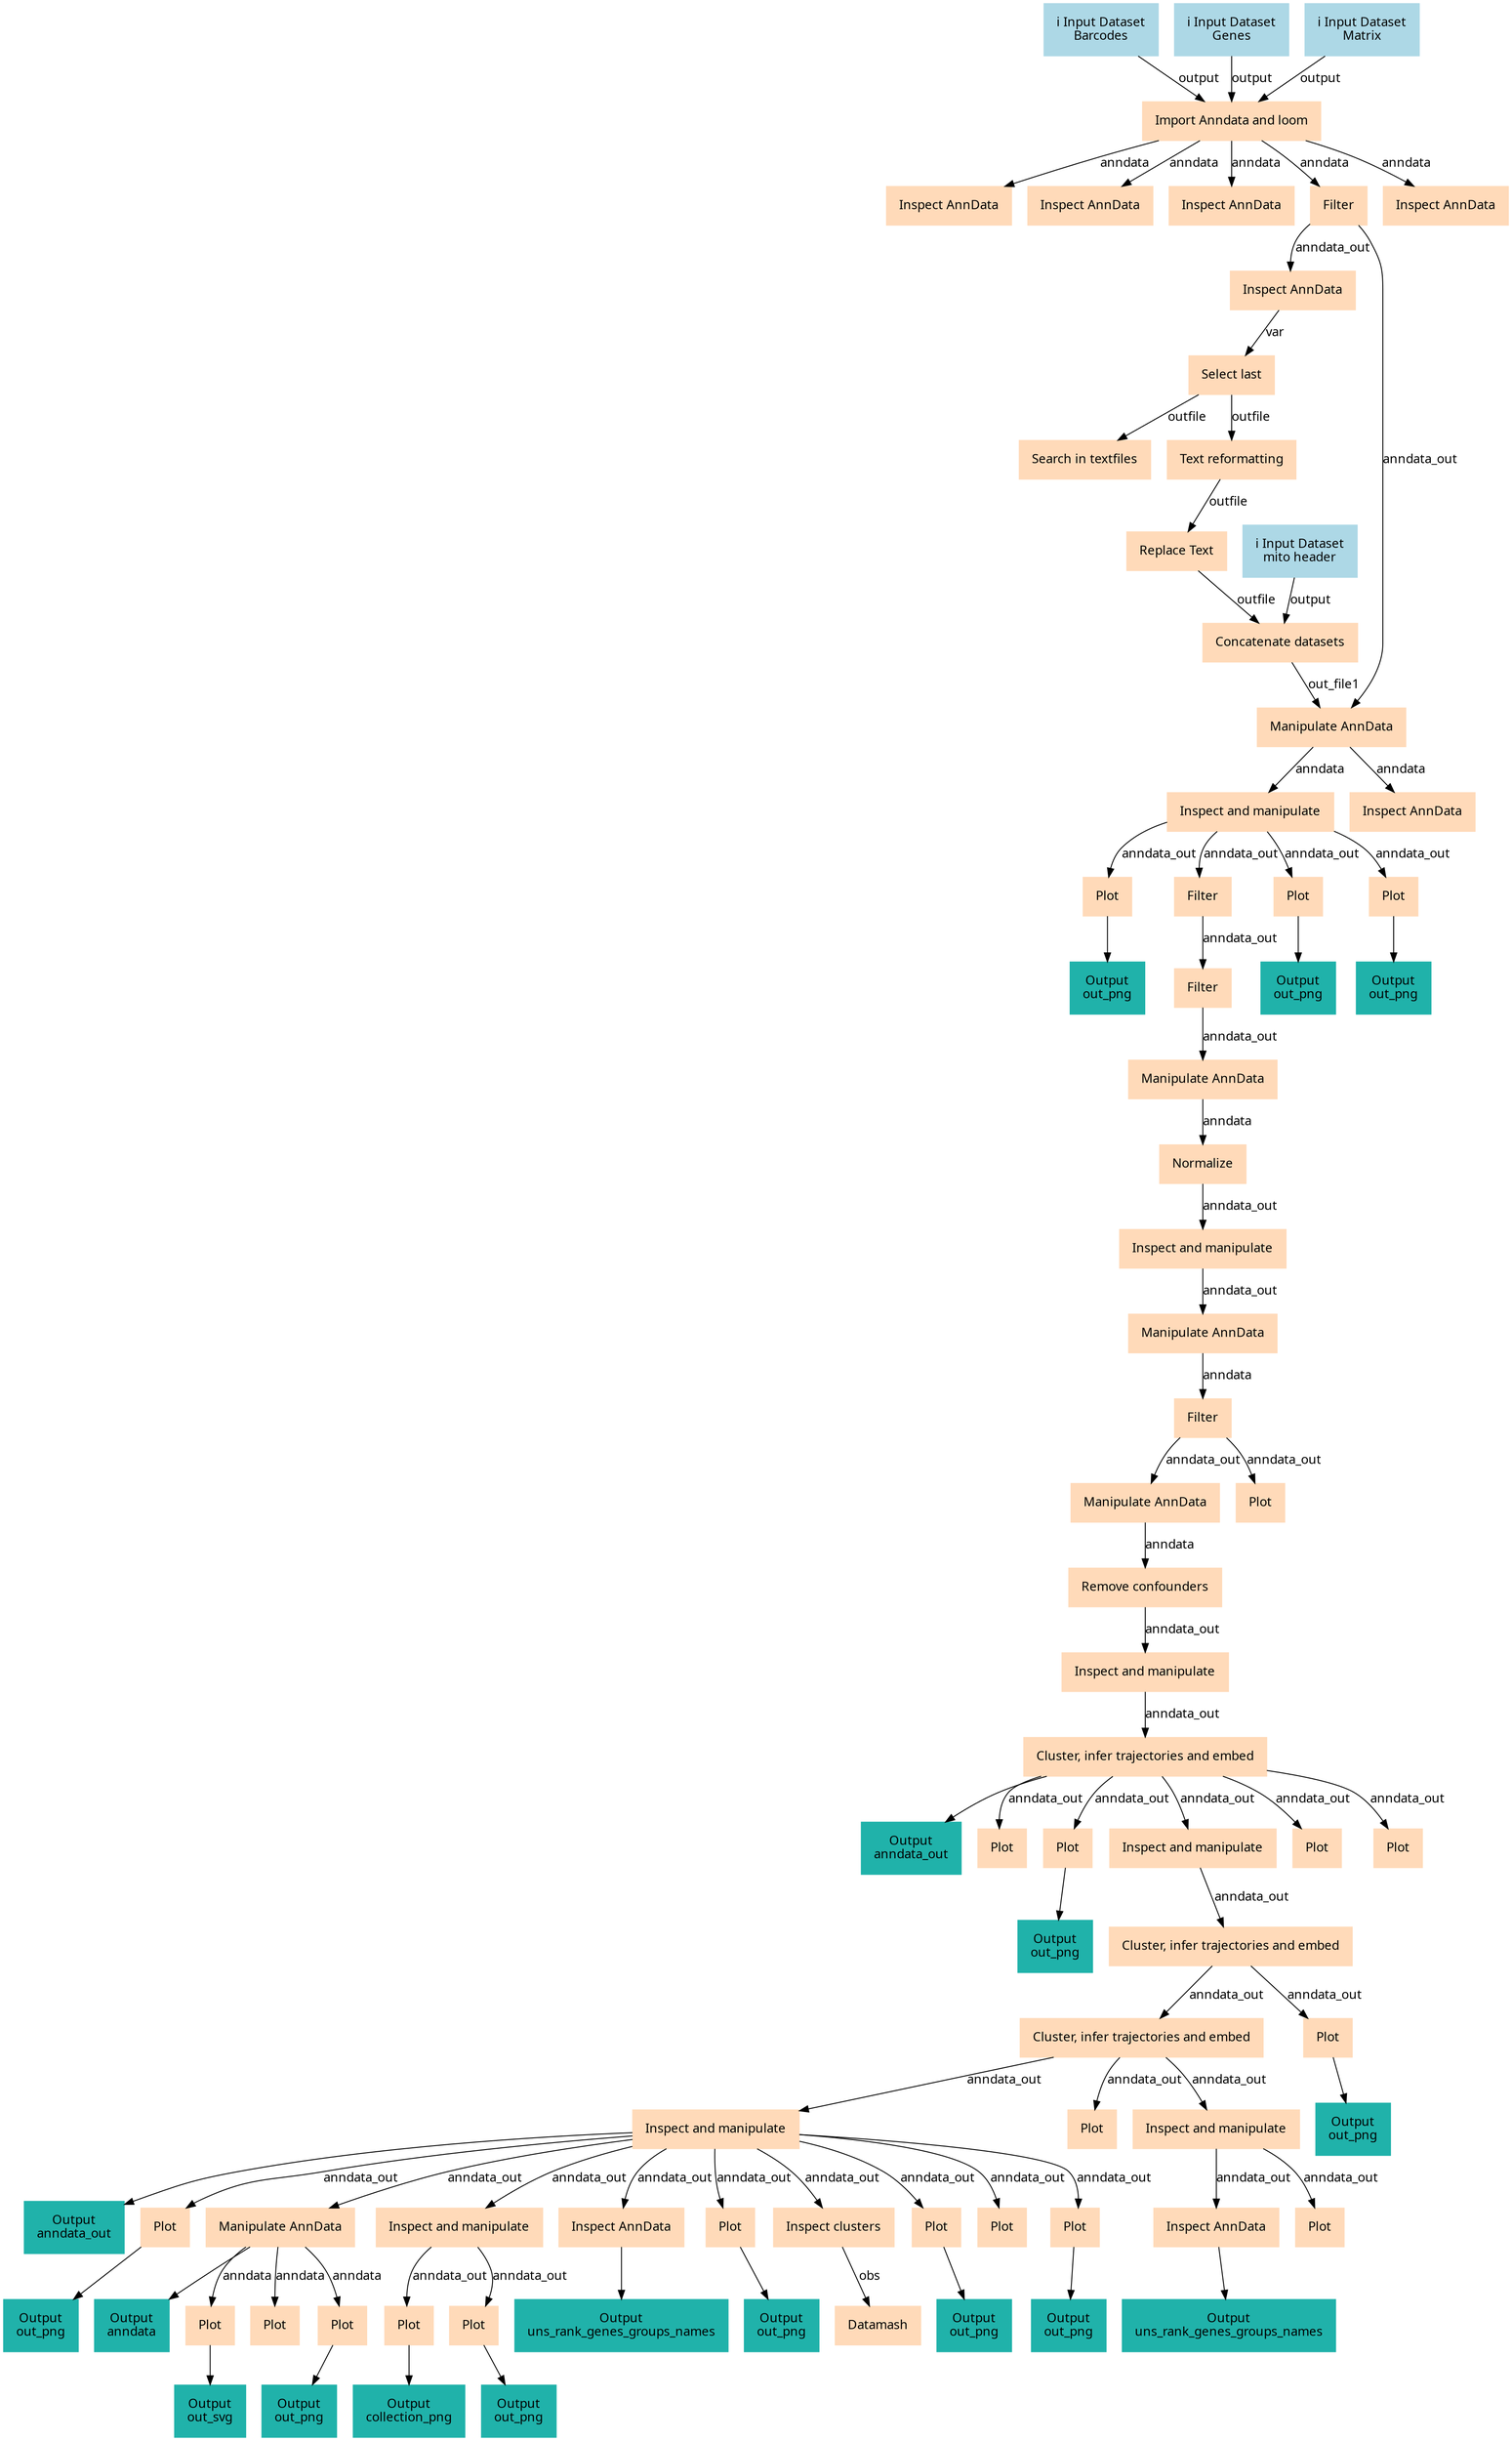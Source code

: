 digraph main {
  node [fontname="Atkinson Hyperlegible", shape=box, color=white,style=filled,color=peachpuff,margin="0.2,0.2"];
  edge [fontname="Atkinson Hyperlegible"];
  0[color=lightblue,label="ℹ️ Input Dataset\nBarcodes"]
  1[color=lightblue,label="ℹ️ Input Dataset\nGenes"]
  2[color=lightblue,label="ℹ️ Input Dataset\nMatrix"]
  3[color=lightblue,label="ℹ️ Input Dataset\nmito header"]
  4[label="Import Anndata and loom"]
  2 -> 4 [label="output"]
  0 -> 4 [label="output"]
  1 -> 4 [label="output"]
  5[label="Inspect AnnData"]
  4 -> 5 [label="anndata"]
  6[label="Inspect AnnData"]
  4 -> 6 [label="anndata"]
  7[label="Inspect AnnData"]
  4 -> 7 [label="anndata"]
  8[label="Filter"]
  4 -> 8 [label="anndata"]
  9[label="Inspect AnnData"]
  4 -> 9 [label="anndata"]
  10[label="Inspect AnnData"]
  8 -> 10 [label="anndata_out"]
  11[label="Select last"]
  10 -> 11 [label="var"]
  12[label="Text reformatting"]
  11 -> 12 [label="outfile"]
  13[label="Search in textfiles"]
  11 -> 13 [label="outfile"]
  14[label="Replace Text"]
  12 -> 14 [label="outfile"]
  15[label="Concatenate datasets"]
  3 -> 15 [label="output"]
  14 -> 15 [label="outfile"]
  16[label="Manipulate AnnData"]
  8 -> 16 [label="anndata_out"]
  15 -> 16 [label="out_file1"]
  17[label="Inspect and manipulate"]
  16 -> 17 [label="anndata"]
  18[label="Inspect AnnData"]
  16 -> 18 [label="anndata"]
  19[label="Plot"]
  17 -> 19 [label="anndata_out"]
  k4ab8b8104e7946b2b74074e267f5e209[color=lightseagreen,label="Output\nout_png"]
  19 -> k4ab8b8104e7946b2b74074e267f5e209
  20[label="Filter"]
  17 -> 20 [label="anndata_out"]
  21[label="Plot"]
  17 -> 21 [label="anndata_out"]
  k02478047eb044a4eb1fff3cb3c7673d5[color=lightseagreen,label="Output\nout_png"]
  21 -> k02478047eb044a4eb1fff3cb3c7673d5
  22[label="Plot"]
  17 -> 22 [label="anndata_out"]
  k3eb66a4a79fe43a3889bd43daeae5e17[color=lightseagreen,label="Output\nout_png"]
  22 -> k3eb66a4a79fe43a3889bd43daeae5e17
  23[label="Filter"]
  20 -> 23 [label="anndata_out"]
  24[label="Manipulate AnnData"]
  23 -> 24 [label="anndata_out"]
  25[label="Normalize"]
  24 -> 25 [label="anndata"]
  26[label="Inspect and manipulate"]
  25 -> 26 [label="anndata_out"]
  27[label="Manipulate AnnData"]
  26 -> 27 [label="anndata_out"]
  28[label="Filter"]
  27 -> 28 [label="anndata"]
  29[label="Manipulate AnnData"]
  28 -> 29 [label="anndata_out"]
  30[label="Plot"]
  28 -> 30 [label="anndata_out"]
  31[label="Remove confounders"]
  29 -> 31 [label="anndata"]
  32[label="Inspect and manipulate"]
  31 -> 32 [label="anndata_out"]
  33[label="Cluster, infer trajectories and embed"]
  32 -> 33 [label="anndata_out"]
  k96cbb37ee75544799f14f0e14f689868[color=lightseagreen,label="Output\nanndata_out"]
  33 -> k96cbb37ee75544799f14f0e14f689868
  34[label="Plot"]
  33 -> 34 [label="anndata_out"]
  35[label="Plot"]
  33 -> 35 [label="anndata_out"]
  k5dc45ef9c56e4dbd9817367c981a2041[color=lightseagreen,label="Output\nout_png"]
  35 -> k5dc45ef9c56e4dbd9817367c981a2041
  36[label="Inspect and manipulate"]
  33 -> 36 [label="anndata_out"]
  37[label="Plot"]
  33 -> 37 [label="anndata_out"]
  38[label="Plot"]
  33 -> 38 [label="anndata_out"]
  39[label="Cluster, infer trajectories and embed"]
  36 -> 39 [label="anndata_out"]
  40[label="Cluster, infer trajectories and embed"]
  39 -> 40 [label="anndata_out"]
  41[label="Plot"]
  39 -> 41 [label="anndata_out"]
  k29513947d16c48b293ffdd78cd99ecb7[color=lightseagreen,label="Output\nout_png"]
  41 -> k29513947d16c48b293ffdd78cd99ecb7
  42[label="Inspect and manipulate"]
  40 -> 42 [label="anndata_out"]
  43[label="Inspect and manipulate"]
  40 -> 43 [label="anndata_out"]
  kda91ad5add9c482eaccc8e42d645e7b1[color=lightseagreen,label="Output\nanndata_out"]
  43 -> kda91ad5add9c482eaccc8e42d645e7b1
  44[label="Plot"]
  40 -> 44 [label="anndata_out"]
  45[label="Inspect AnnData"]
  42 -> 45 [label="anndata_out"]
  k868797a3ab7445bf96d184451a16f882[color=lightseagreen,label="Output\nuns_rank_genes_groups_names"]
  45 -> k868797a3ab7445bf96d184451a16f882
  46[label="Plot"]
  42 -> 46 [label="anndata_out"]
  47[label="Plot"]
  43 -> 47 [label="anndata_out"]
  k2d0426368fd142e3af8d83b4d613f075[color=lightseagreen,label="Output\nout_png"]
  47 -> k2d0426368fd142e3af8d83b4d613f075
  48[label="Manipulate AnnData"]
  43 -> 48 [label="anndata_out"]
  k51289df3101f4c6cae85a8f46c2f33ea[color=lightseagreen,label="Output\nanndata"]
  48 -> k51289df3101f4c6cae85a8f46c2f33ea
  49[label="Inspect and manipulate"]
  43 -> 49 [label="anndata_out"]
  50[label="Inspect AnnData"]
  43 -> 50 [label="anndata_out"]
  ke617acd1e59d4f20b39d9dc0f832b0db[color=lightseagreen,label="Output\nuns_rank_genes_groups_names"]
  50 -> ke617acd1e59d4f20b39d9dc0f832b0db
  51[label="Plot"]
  43 -> 51 [label="anndata_out"]
  k983e7cee7028456c9db2bf0ad3e52de5[color=lightseagreen,label="Output\nout_png"]
  51 -> k983e7cee7028456c9db2bf0ad3e52de5
  52[label="Inspect clusters"]
  43 -> 52 [label="anndata_out"]
  53[label="Plot"]
  43 -> 53 [label="anndata_out"]
  k734099bbf4544d8cbc78a269b0570c41[color=lightseagreen,label="Output\nout_png"]
  53 -> k734099bbf4544d8cbc78a269b0570c41
  54[label="Plot"]
  43 -> 54 [label="anndata_out"]
  55[label="Plot"]
  43 -> 55 [label="anndata_out"]
  k39f2d4b6f2e841b3a00aa2c5b54face2[color=lightseagreen,label="Output\nout_png"]
  55 -> k39f2d4b6f2e841b3a00aa2c5b54face2
  56[label="Plot"]
  48 -> 56 [label="anndata"]
  ke0979d1eeb874a7b904fa5116c7b8fff[color=lightseagreen,label="Output\nout_svg"]
  56 -> ke0979d1eeb874a7b904fa5116c7b8fff
  57[label="Plot"]
  48 -> 57 [label="anndata"]
  58[label="Plot"]
  48 -> 58 [label="anndata"]
  kbd14e6442a324a81bd83042ee46d118a[color=lightseagreen,label="Output\nout_png"]
  58 -> kbd14e6442a324a81bd83042ee46d118a
  59[label="Plot"]
  49 -> 59 [label="anndata_out"]
  ke9cf90dbac4248768abd183fea271666[color=lightseagreen,label="Output\ncollection_png"]
  59 -> ke9cf90dbac4248768abd183fea271666
  60[label="Plot"]
  49 -> 60 [label="anndata_out"]
  kaef215b1dbb4447b9297c90536842c8e[color=lightseagreen,label="Output\nout_png"]
  60 -> kaef215b1dbb4447b9297c90536842c8e
  61[label="Datamash"]
  52 -> 61 [label="obs"]
}